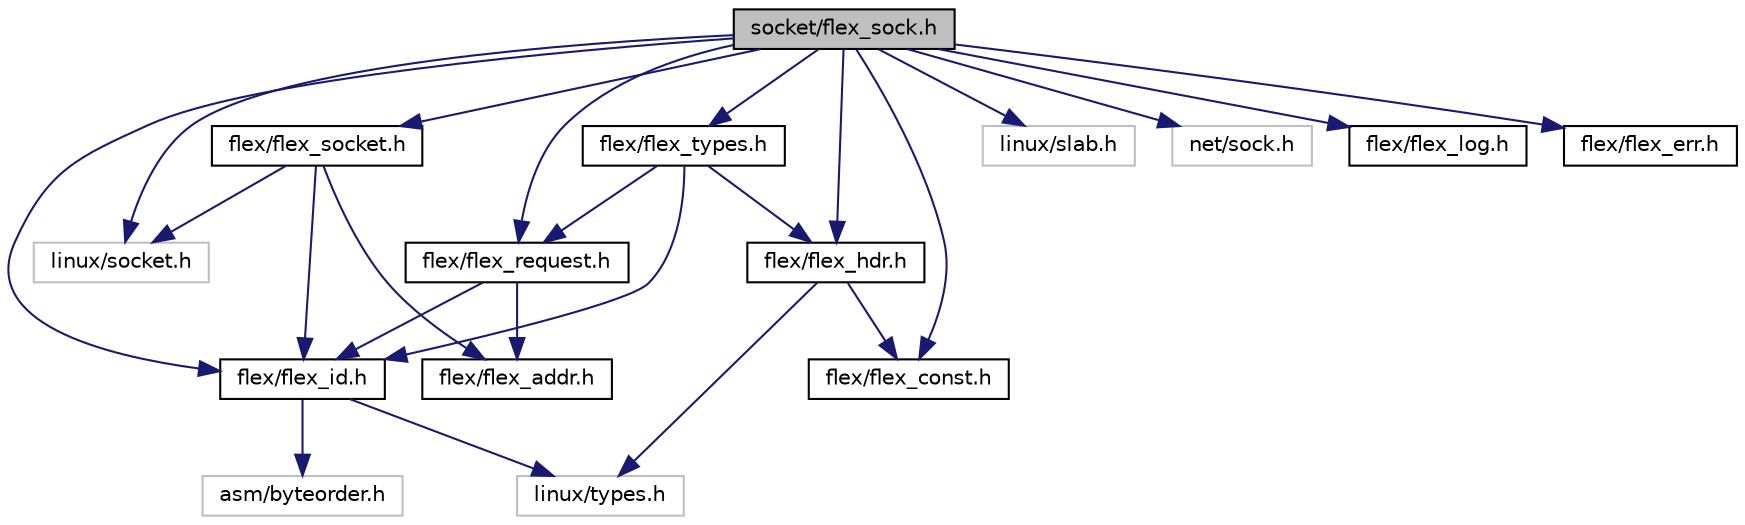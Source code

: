 digraph "socket/flex_sock.h"
{
  edge [fontname="Helvetica",fontsize="10",labelfontname="Helvetica",labelfontsize="10"];
  node [fontname="Helvetica",fontsize="10",shape=record];
  Node1 [label="socket/flex_sock.h",height=0.2,width=0.4,color="black", fillcolor="grey75", style="filled", fontcolor="black"];
  Node1 -> Node2 [color="midnightblue",fontsize="10",style="solid"];
  Node2 [label="linux/socket.h",height=0.2,width=0.4,color="grey75", fillcolor="white", style="filled"];
  Node1 -> Node3 [color="midnightblue",fontsize="10",style="solid"];
  Node3 [label="linux/slab.h",height=0.2,width=0.4,color="grey75", fillcolor="white", style="filled"];
  Node1 -> Node4 [color="midnightblue",fontsize="10",style="solid"];
  Node4 [label="net/sock.h",height=0.2,width=0.4,color="grey75", fillcolor="white", style="filled"];
  Node1 -> Node5 [color="midnightblue",fontsize="10",style="solid"];
  Node5 [label="flex/flex_log.h",height=0.2,width=0.4,color="black", fillcolor="white", style="filled",URL="$flex__log_8h.html"];
  Node1 -> Node6 [color="midnightblue",fontsize="10",style="solid"];
  Node6 [label="flex/flex_const.h",height=0.2,width=0.4,color="black", fillcolor="white", style="filled",URL="$flex__const_8h.html"];
  Node1 -> Node7 [color="midnightblue",fontsize="10",style="solid"];
  Node7 [label="flex/flex_id.h",height=0.2,width=0.4,color="black", fillcolor="white", style="filled",URL="$include_2flex_2flex__id_8h.html"];
  Node7 -> Node8 [color="midnightblue",fontsize="10",style="solid"];
  Node8 [label="linux/types.h",height=0.2,width=0.4,color="grey75", fillcolor="white", style="filled"];
  Node7 -> Node9 [color="midnightblue",fontsize="10",style="solid"];
  Node9 [label="asm/byteorder.h",height=0.2,width=0.4,color="grey75", fillcolor="white", style="filled"];
  Node1 -> Node10 [color="midnightblue",fontsize="10",style="solid"];
  Node10 [label="flex/flex_request.h",height=0.2,width=0.4,color="black", fillcolor="white", style="filled",URL="$flex__request_8h.html"];
  Node10 -> Node11 [color="midnightblue",fontsize="10",style="solid"];
  Node11 [label="flex/flex_addr.h",height=0.2,width=0.4,color="black", fillcolor="white", style="filled",URL="$flex__addr_8h.html"];
  Node10 -> Node7 [color="midnightblue",fontsize="10",style="solid"];
  Node1 -> Node12 [color="midnightblue",fontsize="10",style="solid"];
  Node12 [label="flex/flex_hdr.h",height=0.2,width=0.4,color="black", fillcolor="white", style="filled",URL="$flex__hdr_8h.html"];
  Node12 -> Node6 [color="midnightblue",fontsize="10",style="solid"];
  Node12 -> Node8 [color="midnightblue",fontsize="10",style="solid"];
  Node1 -> Node13 [color="midnightblue",fontsize="10",style="solid"];
  Node13 [label="flex/flex_socket.h",height=0.2,width=0.4,color="black", fillcolor="white", style="filled",URL="$flex__socket_8h.html"];
  Node13 -> Node2 [color="midnightblue",fontsize="10",style="solid"];
  Node13 -> Node7 [color="midnightblue",fontsize="10",style="solid"];
  Node13 -> Node11 [color="midnightblue",fontsize="10",style="solid"];
  Node1 -> Node14 [color="midnightblue",fontsize="10",style="solid"];
  Node14 [label="flex/flex_err.h",height=0.2,width=0.4,color="black", fillcolor="white", style="filled",URL="$flex__err_8h.html"];
  Node1 -> Node15 [color="midnightblue",fontsize="10",style="solid"];
  Node15 [label="flex/flex_types.h",height=0.2,width=0.4,color="black", fillcolor="white", style="filled",URL="$flex__types_8h.html"];
  Node15 -> Node12 [color="midnightblue",fontsize="10",style="solid"];
  Node15 -> Node7 [color="midnightblue",fontsize="10",style="solid"];
  Node15 -> Node10 [color="midnightblue",fontsize="10",style="solid"];
}
